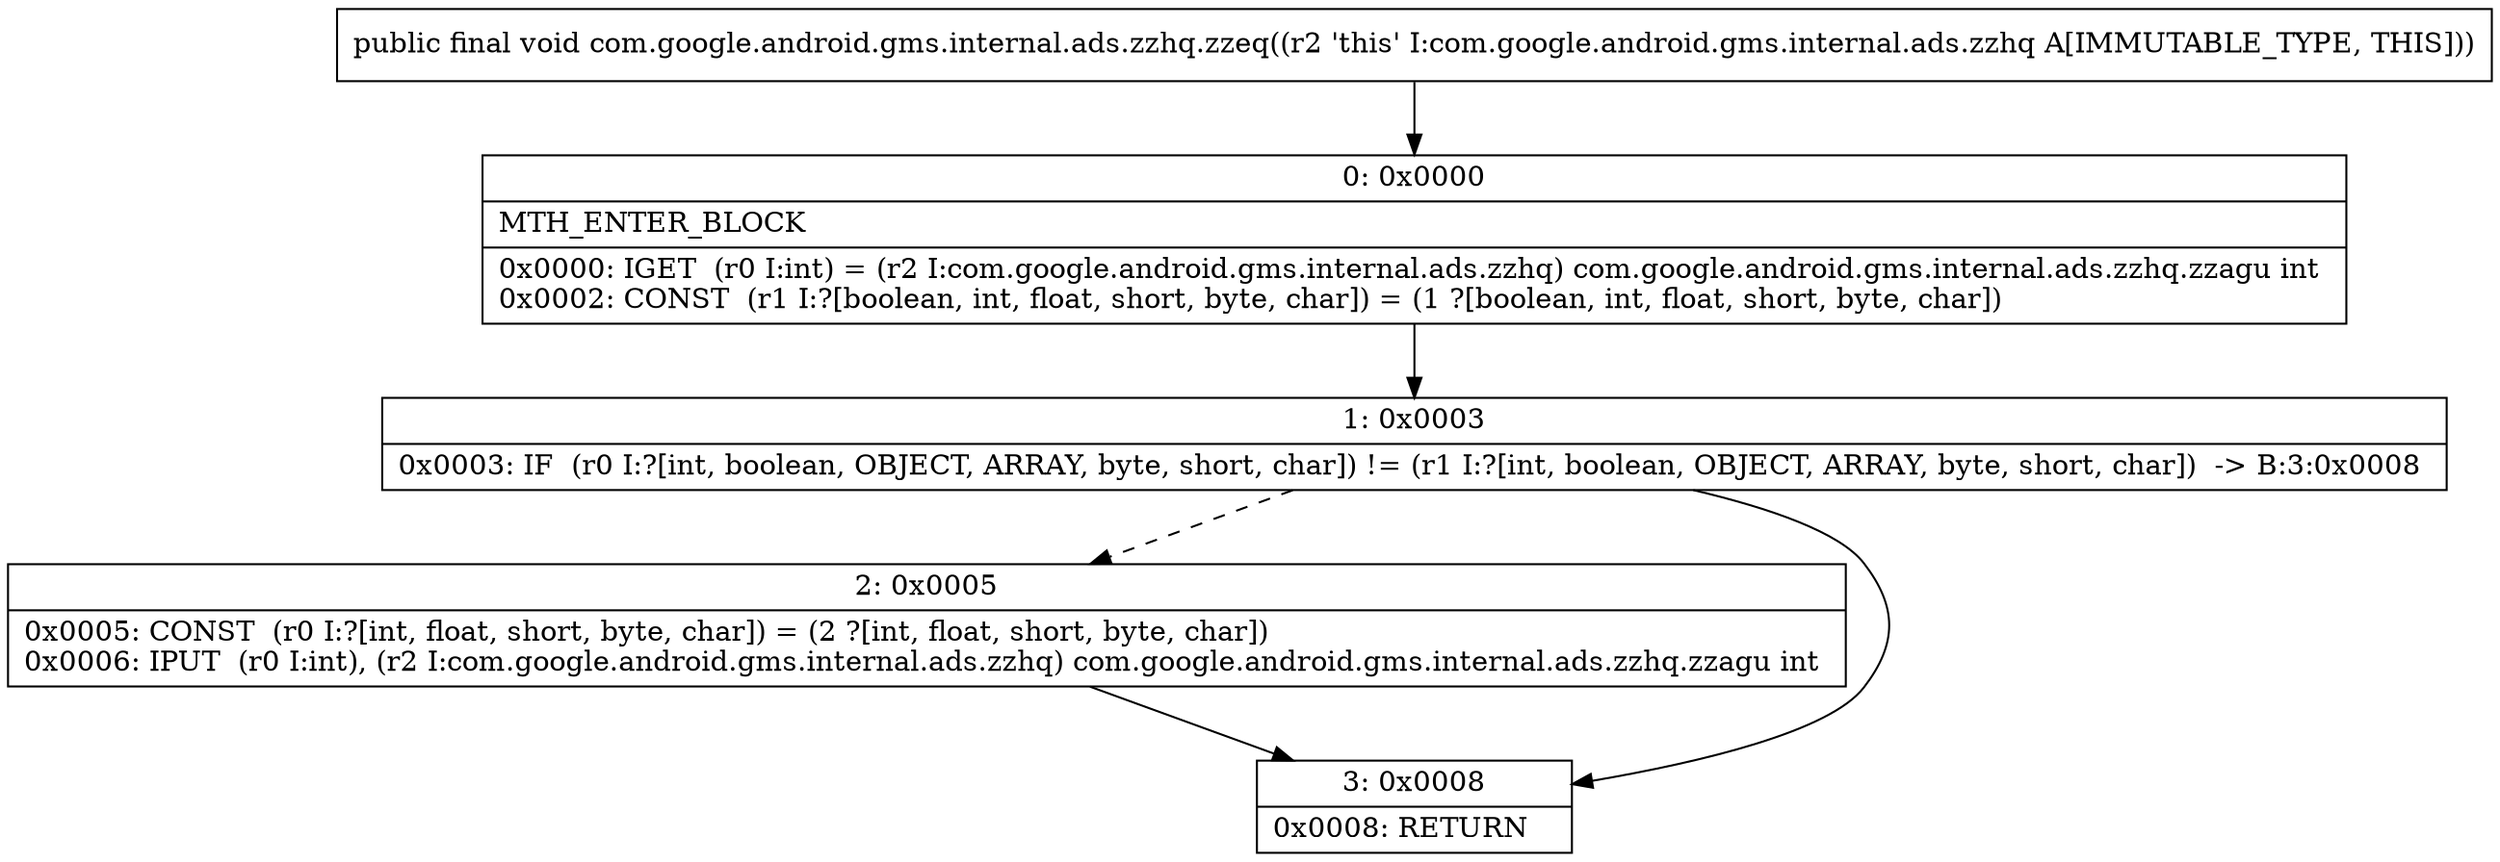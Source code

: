 digraph "CFG forcom.google.android.gms.internal.ads.zzhq.zzeq()V" {
Node_0 [shape=record,label="{0\:\ 0x0000|MTH_ENTER_BLOCK\l|0x0000: IGET  (r0 I:int) = (r2 I:com.google.android.gms.internal.ads.zzhq) com.google.android.gms.internal.ads.zzhq.zzagu int \l0x0002: CONST  (r1 I:?[boolean, int, float, short, byte, char]) = (1 ?[boolean, int, float, short, byte, char]) \l}"];
Node_1 [shape=record,label="{1\:\ 0x0003|0x0003: IF  (r0 I:?[int, boolean, OBJECT, ARRAY, byte, short, char]) != (r1 I:?[int, boolean, OBJECT, ARRAY, byte, short, char])  \-\> B:3:0x0008 \l}"];
Node_2 [shape=record,label="{2\:\ 0x0005|0x0005: CONST  (r0 I:?[int, float, short, byte, char]) = (2 ?[int, float, short, byte, char]) \l0x0006: IPUT  (r0 I:int), (r2 I:com.google.android.gms.internal.ads.zzhq) com.google.android.gms.internal.ads.zzhq.zzagu int \l}"];
Node_3 [shape=record,label="{3\:\ 0x0008|0x0008: RETURN   \l}"];
MethodNode[shape=record,label="{public final void com.google.android.gms.internal.ads.zzhq.zzeq((r2 'this' I:com.google.android.gms.internal.ads.zzhq A[IMMUTABLE_TYPE, THIS])) }"];
MethodNode -> Node_0;
Node_0 -> Node_1;
Node_1 -> Node_2[style=dashed];
Node_1 -> Node_3;
Node_2 -> Node_3;
}

